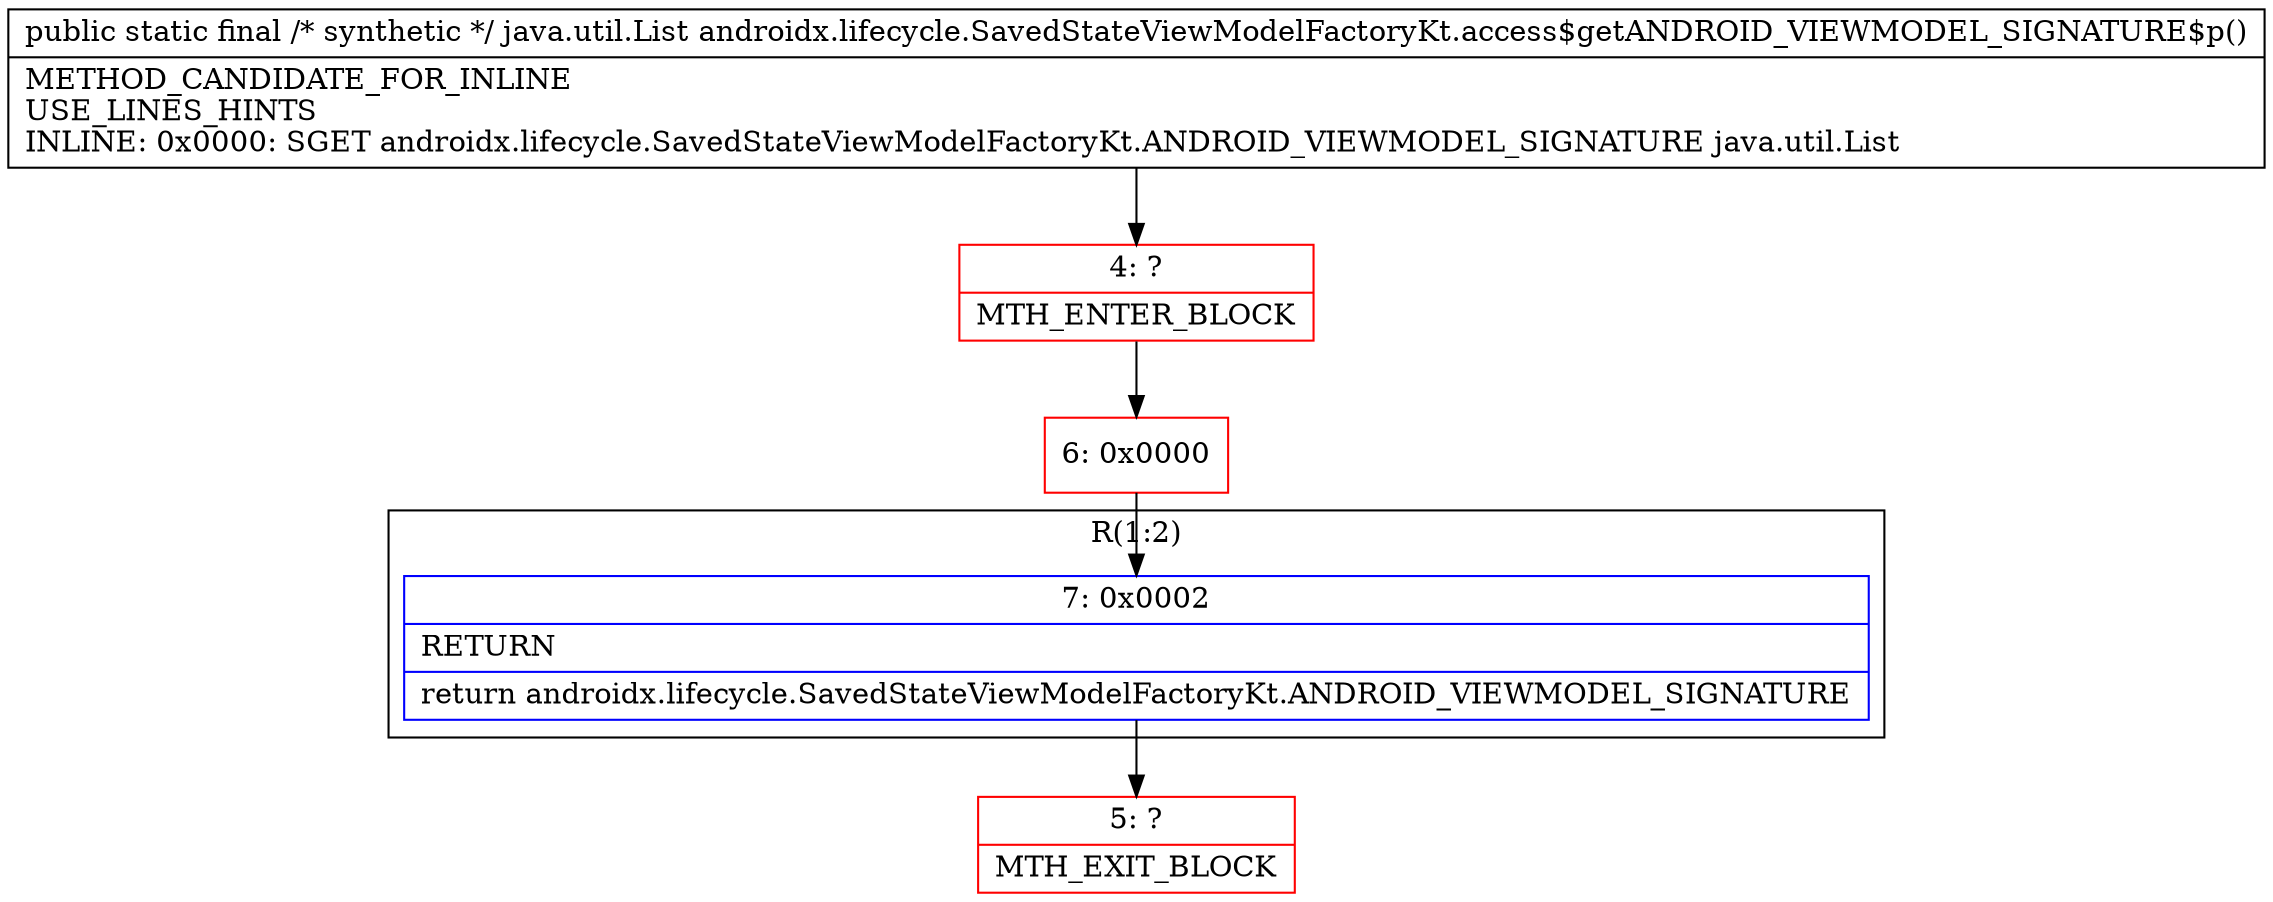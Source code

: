 digraph "CFG forandroidx.lifecycle.SavedStateViewModelFactoryKt.access$getANDROID_VIEWMODEL_SIGNATURE$p()Ljava\/util\/List;" {
subgraph cluster_Region_1028886344 {
label = "R(1:2)";
node [shape=record,color=blue];
Node_7 [shape=record,label="{7\:\ 0x0002|RETURN\l|return androidx.lifecycle.SavedStateViewModelFactoryKt.ANDROID_VIEWMODEL_SIGNATURE\l}"];
}
Node_4 [shape=record,color=red,label="{4\:\ ?|MTH_ENTER_BLOCK\l}"];
Node_6 [shape=record,color=red,label="{6\:\ 0x0000}"];
Node_5 [shape=record,color=red,label="{5\:\ ?|MTH_EXIT_BLOCK\l}"];
MethodNode[shape=record,label="{public static final \/* synthetic *\/ java.util.List androidx.lifecycle.SavedStateViewModelFactoryKt.access$getANDROID_VIEWMODEL_SIGNATURE$p()  | METHOD_CANDIDATE_FOR_INLINE\lUSE_LINES_HINTS\lINLINE: 0x0000: SGET   androidx.lifecycle.SavedStateViewModelFactoryKt.ANDROID_VIEWMODEL_SIGNATURE java.util.List\l}"];
MethodNode -> Node_4;Node_7 -> Node_5;
Node_4 -> Node_6;
Node_6 -> Node_7;
}

